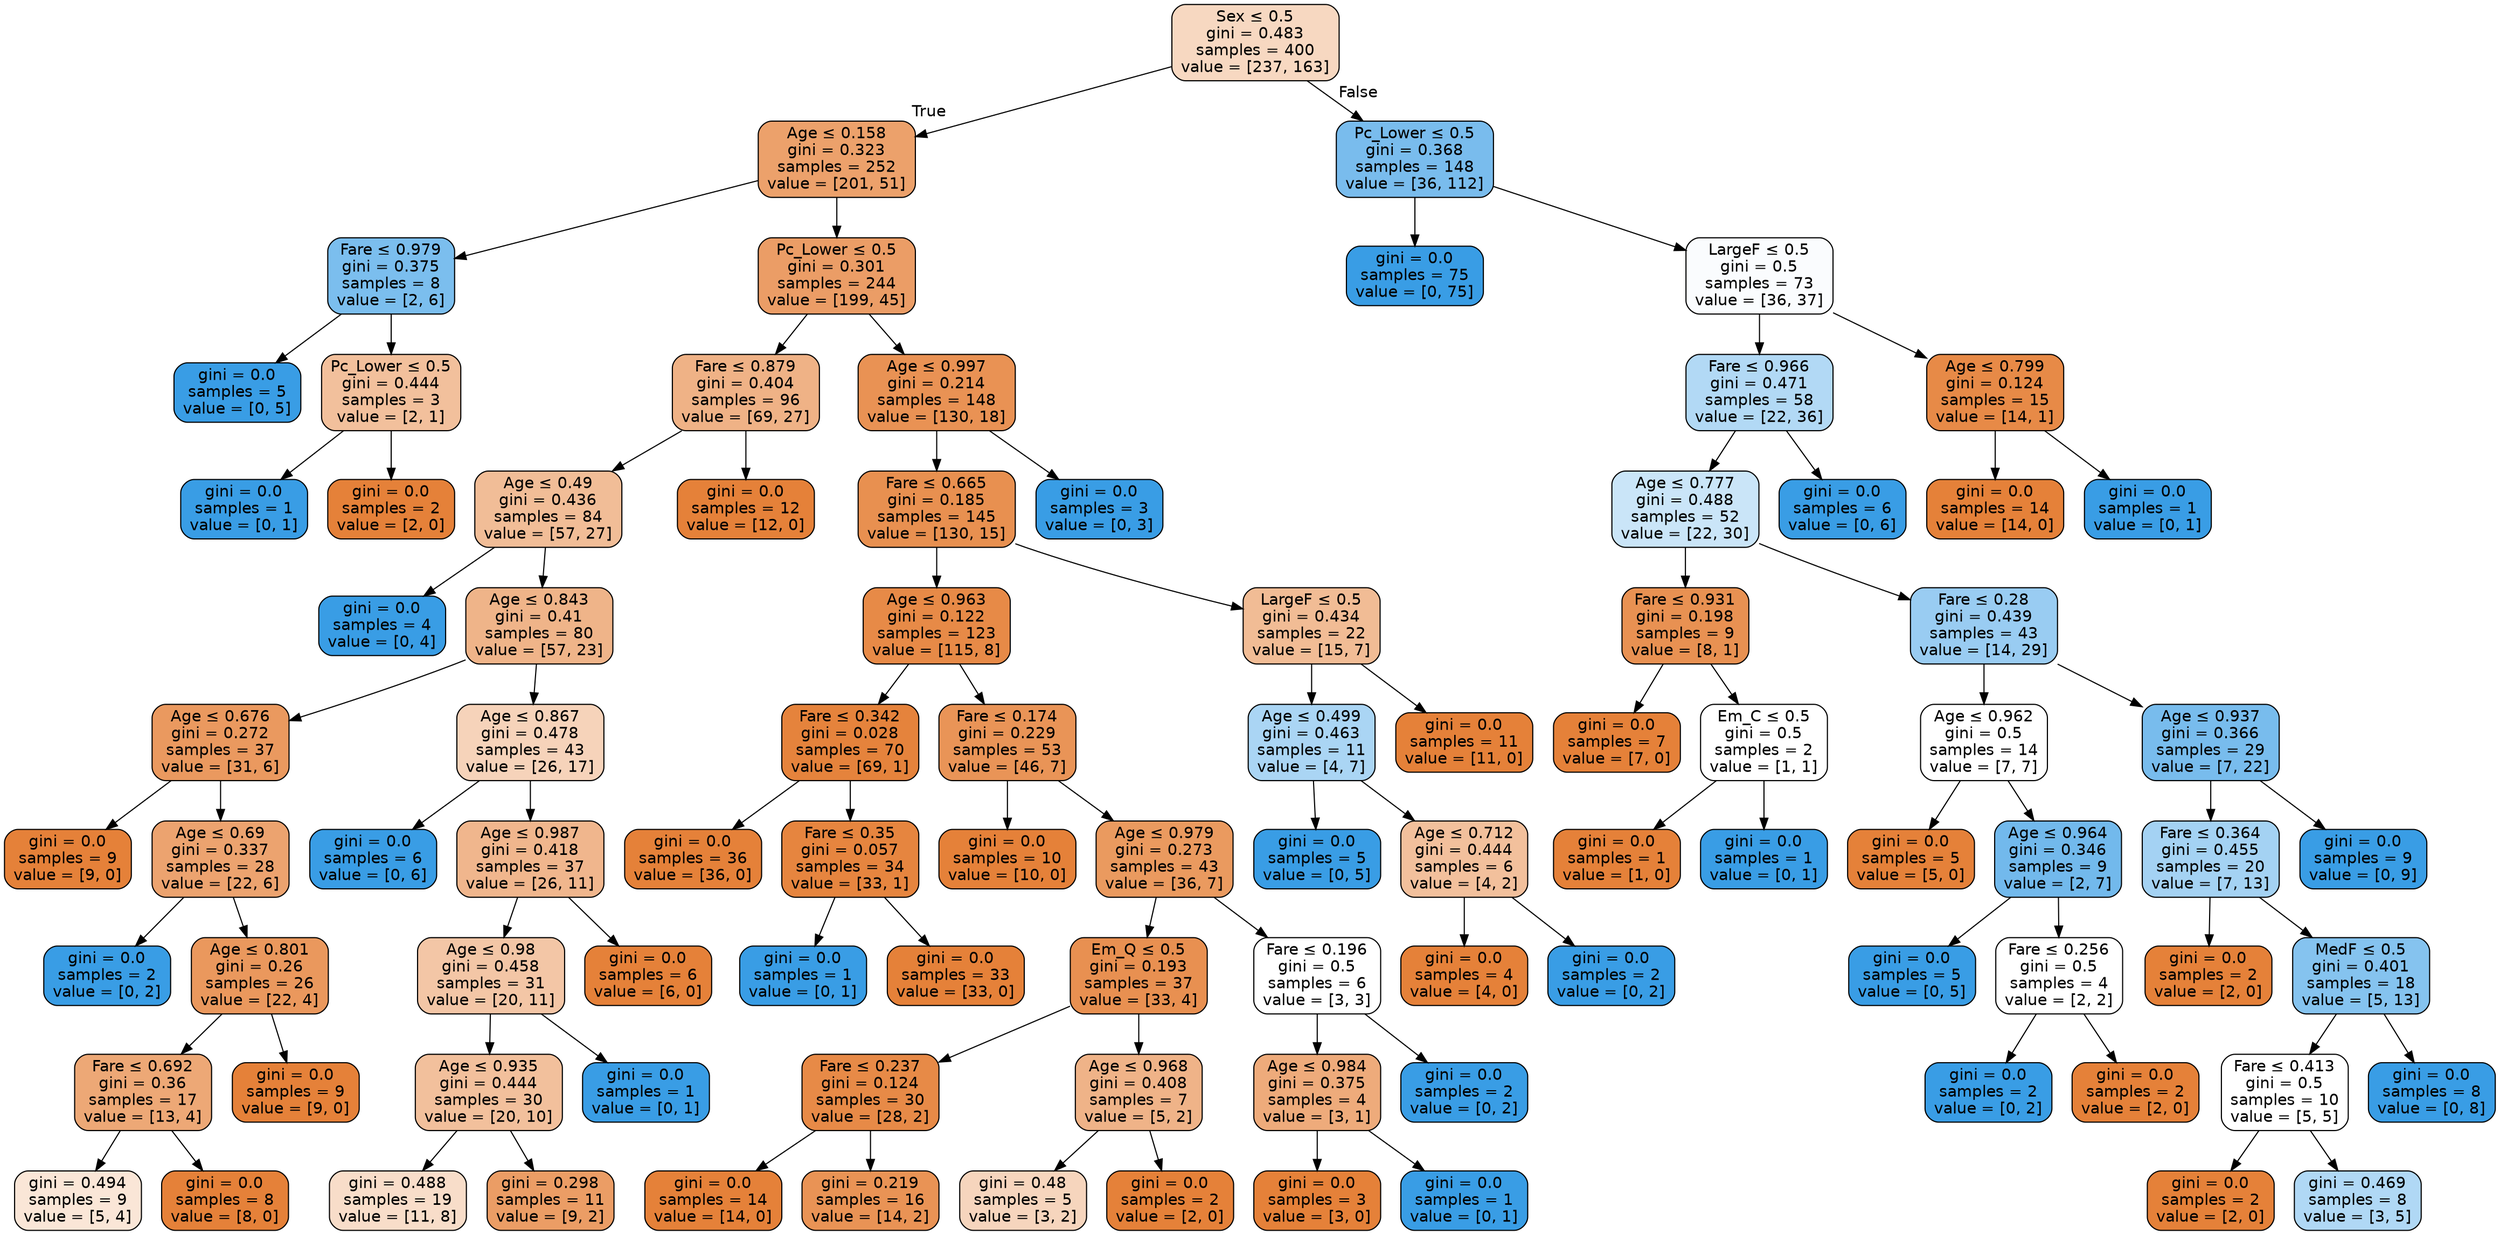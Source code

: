 digraph Tree {
node [shape=box, style="filled, rounded", color="black", fontname=helvetica] ;
edge [fontname=helvetica] ;
0 [label=<Sex &le; 0.5<br/>gini = 0.483<br/>samples = 400<br/>value = [237, 163]>, fillcolor="#f7d8c1"] ;
1 [label=<Age &le; 0.158<br/>gini = 0.323<br/>samples = 252<br/>value = [201, 51]>, fillcolor="#eca16b"] ;
0 -> 1 [labeldistance=2.5, labelangle=45, headlabel="True"] ;
2 [label=<Fare &le; 0.979<br/>gini = 0.375<br/>samples = 8<br/>value = [2, 6]>, fillcolor="#7bbeee"] ;
1 -> 2 ;
3 [label=<gini = 0.0<br/>samples = 5<br/>value = [0, 5]>, fillcolor="#399de5"] ;
2 -> 3 ;
4 [label=<Pc_Lower &le; 0.5<br/>gini = 0.444<br/>samples = 3<br/>value = [2, 1]>, fillcolor="#f2c09c"] ;
2 -> 4 ;
5 [label=<gini = 0.0<br/>samples = 1<br/>value = [0, 1]>, fillcolor="#399de5"] ;
4 -> 5 ;
6 [label=<gini = 0.0<br/>samples = 2<br/>value = [2, 0]>, fillcolor="#e58139"] ;
4 -> 6 ;
7 [label=<Pc_Lower &le; 0.5<br/>gini = 0.301<br/>samples = 244<br/>value = [199, 45]>, fillcolor="#eb9d66"] ;
1 -> 7 ;
8 [label=<Fare &le; 0.879<br/>gini = 0.404<br/>samples = 96<br/>value = [69, 27]>, fillcolor="#efb286"] ;
7 -> 8 ;
9 [label=<Age &le; 0.49<br/>gini = 0.436<br/>samples = 84<br/>value = [57, 27]>, fillcolor="#f1bd97"] ;
8 -> 9 ;
10 [label=<gini = 0.0<br/>samples = 4<br/>value = [0, 4]>, fillcolor="#399de5"] ;
9 -> 10 ;
11 [label=<Age &le; 0.843<br/>gini = 0.41<br/>samples = 80<br/>value = [57, 23]>, fillcolor="#efb489"] ;
9 -> 11 ;
12 [label=<Age &le; 0.676<br/>gini = 0.272<br/>samples = 37<br/>value = [31, 6]>, fillcolor="#ea995f"] ;
11 -> 12 ;
13 [label=<gini = 0.0<br/>samples = 9<br/>value = [9, 0]>, fillcolor="#e58139"] ;
12 -> 13 ;
14 [label=<Age &le; 0.69<br/>gini = 0.337<br/>samples = 28<br/>value = [22, 6]>, fillcolor="#eca36f"] ;
12 -> 14 ;
15 [label=<gini = 0.0<br/>samples = 2<br/>value = [0, 2]>, fillcolor="#399de5"] ;
14 -> 15 ;
16 [label=<Age &le; 0.801<br/>gini = 0.26<br/>samples = 26<br/>value = [22, 4]>, fillcolor="#ea985d"] ;
14 -> 16 ;
17 [label=<Fare &le; 0.692<br/>gini = 0.36<br/>samples = 17<br/>value = [13, 4]>, fillcolor="#eda876"] ;
16 -> 17 ;
18 [label=<gini = 0.494<br/>samples = 9<br/>value = [5, 4]>, fillcolor="#fae6d7"] ;
17 -> 18 ;
19 [label=<gini = 0.0<br/>samples = 8<br/>value = [8, 0]>, fillcolor="#e58139"] ;
17 -> 19 ;
20 [label=<gini = 0.0<br/>samples = 9<br/>value = [9, 0]>, fillcolor="#e58139"] ;
16 -> 20 ;
21 [label=<Age &le; 0.867<br/>gini = 0.478<br/>samples = 43<br/>value = [26, 17]>, fillcolor="#f6d3ba"] ;
11 -> 21 ;
22 [label=<gini = 0.0<br/>samples = 6<br/>value = [0, 6]>, fillcolor="#399de5"] ;
21 -> 22 ;
23 [label=<Age &le; 0.987<br/>gini = 0.418<br/>samples = 37<br/>value = [26, 11]>, fillcolor="#f0b68d"] ;
21 -> 23 ;
24 [label=<Age &le; 0.98<br/>gini = 0.458<br/>samples = 31<br/>value = [20, 11]>, fillcolor="#f3c6a6"] ;
23 -> 24 ;
25 [label=<Age &le; 0.935<br/>gini = 0.444<br/>samples = 30<br/>value = [20, 10]>, fillcolor="#f2c09c"] ;
24 -> 25 ;
26 [label=<gini = 0.488<br/>samples = 19<br/>value = [11, 8]>, fillcolor="#f8ddc9"] ;
25 -> 26 ;
27 [label=<gini = 0.298<br/>samples = 11<br/>value = [9, 2]>, fillcolor="#eb9d65"] ;
25 -> 27 ;
28 [label=<gini = 0.0<br/>samples = 1<br/>value = [0, 1]>, fillcolor="#399de5"] ;
24 -> 28 ;
29 [label=<gini = 0.0<br/>samples = 6<br/>value = [6, 0]>, fillcolor="#e58139"] ;
23 -> 29 ;
30 [label=<gini = 0.0<br/>samples = 12<br/>value = [12, 0]>, fillcolor="#e58139"] ;
8 -> 30 ;
31 [label=<Age &le; 0.997<br/>gini = 0.214<br/>samples = 148<br/>value = [130, 18]>, fillcolor="#e99254"] ;
7 -> 31 ;
32 [label=<Fare &le; 0.665<br/>gini = 0.185<br/>samples = 145<br/>value = [130, 15]>, fillcolor="#e89050"] ;
31 -> 32 ;
33 [label=<Age &le; 0.963<br/>gini = 0.122<br/>samples = 123<br/>value = [115, 8]>, fillcolor="#e78a47"] ;
32 -> 33 ;
34 [label=<Fare &le; 0.342<br/>gini = 0.028<br/>samples = 70<br/>value = [69, 1]>, fillcolor="#e5833c"] ;
33 -> 34 ;
35 [label=<gini = 0.0<br/>samples = 36<br/>value = [36, 0]>, fillcolor="#e58139"] ;
34 -> 35 ;
36 [label=<Fare &le; 0.35<br/>gini = 0.057<br/>samples = 34<br/>value = [33, 1]>, fillcolor="#e6853f"] ;
34 -> 36 ;
37 [label=<gini = 0.0<br/>samples = 1<br/>value = [0, 1]>, fillcolor="#399de5"] ;
36 -> 37 ;
38 [label=<gini = 0.0<br/>samples = 33<br/>value = [33, 0]>, fillcolor="#e58139"] ;
36 -> 38 ;
39 [label=<Fare &le; 0.174<br/>gini = 0.229<br/>samples = 53<br/>value = [46, 7]>, fillcolor="#e99457"] ;
33 -> 39 ;
40 [label=<gini = 0.0<br/>samples = 10<br/>value = [10, 0]>, fillcolor="#e58139"] ;
39 -> 40 ;
41 [label=<Age &le; 0.979<br/>gini = 0.273<br/>samples = 43<br/>value = [36, 7]>, fillcolor="#ea9a5f"] ;
39 -> 41 ;
42 [label=<Em_Q &le; 0.5<br/>gini = 0.193<br/>samples = 37<br/>value = [33, 4]>, fillcolor="#e89051"] ;
41 -> 42 ;
43 [label=<Fare &le; 0.237<br/>gini = 0.124<br/>samples = 30<br/>value = [28, 2]>, fillcolor="#e78a47"] ;
42 -> 43 ;
44 [label=<gini = 0.0<br/>samples = 14<br/>value = [14, 0]>, fillcolor="#e58139"] ;
43 -> 44 ;
45 [label=<gini = 0.219<br/>samples = 16<br/>value = [14, 2]>, fillcolor="#e99355"] ;
43 -> 45 ;
46 [label=<Age &le; 0.968<br/>gini = 0.408<br/>samples = 7<br/>value = [5, 2]>, fillcolor="#efb388"] ;
42 -> 46 ;
47 [label=<gini = 0.48<br/>samples = 5<br/>value = [3, 2]>, fillcolor="#f6d5bd"] ;
46 -> 47 ;
48 [label=<gini = 0.0<br/>samples = 2<br/>value = [2, 0]>, fillcolor="#e58139"] ;
46 -> 48 ;
49 [label=<Fare &le; 0.196<br/>gini = 0.5<br/>samples = 6<br/>value = [3, 3]>, fillcolor="#ffffff"] ;
41 -> 49 ;
50 [label=<Age &le; 0.984<br/>gini = 0.375<br/>samples = 4<br/>value = [3, 1]>, fillcolor="#eeab7b"] ;
49 -> 50 ;
51 [label=<gini = 0.0<br/>samples = 3<br/>value = [3, 0]>, fillcolor="#e58139"] ;
50 -> 51 ;
52 [label=<gini = 0.0<br/>samples = 1<br/>value = [0, 1]>, fillcolor="#399de5"] ;
50 -> 52 ;
53 [label=<gini = 0.0<br/>samples = 2<br/>value = [0, 2]>, fillcolor="#399de5"] ;
49 -> 53 ;
54 [label=<LargeF &le; 0.5<br/>gini = 0.434<br/>samples = 22<br/>value = [15, 7]>, fillcolor="#f1bc95"] ;
32 -> 54 ;
55 [label=<Age &le; 0.499<br/>gini = 0.463<br/>samples = 11<br/>value = [4, 7]>, fillcolor="#aad5f4"] ;
54 -> 55 ;
56 [label=<gini = 0.0<br/>samples = 5<br/>value = [0, 5]>, fillcolor="#399de5"] ;
55 -> 56 ;
57 [label=<Age &le; 0.712<br/>gini = 0.444<br/>samples = 6<br/>value = [4, 2]>, fillcolor="#f2c09c"] ;
55 -> 57 ;
58 [label=<gini = 0.0<br/>samples = 4<br/>value = [4, 0]>, fillcolor="#e58139"] ;
57 -> 58 ;
59 [label=<gini = 0.0<br/>samples = 2<br/>value = [0, 2]>, fillcolor="#399de5"] ;
57 -> 59 ;
60 [label=<gini = 0.0<br/>samples = 11<br/>value = [11, 0]>, fillcolor="#e58139"] ;
54 -> 60 ;
61 [label=<gini = 0.0<br/>samples = 3<br/>value = [0, 3]>, fillcolor="#399de5"] ;
31 -> 61 ;
62 [label=<Pc_Lower &le; 0.5<br/>gini = 0.368<br/>samples = 148<br/>value = [36, 112]>, fillcolor="#79bced"] ;
0 -> 62 [labeldistance=2.5, labelangle=-45, headlabel="False"] ;
63 [label=<gini = 0.0<br/>samples = 75<br/>value = [0, 75]>, fillcolor="#399de5"] ;
62 -> 63 ;
64 [label=<LargeF &le; 0.5<br/>gini = 0.5<br/>samples = 73<br/>value = [36, 37]>, fillcolor="#fafcfe"] ;
62 -> 64 ;
65 [label=<Fare &le; 0.966<br/>gini = 0.471<br/>samples = 58<br/>value = [22, 36]>, fillcolor="#b2d9f5"] ;
64 -> 65 ;
66 [label=<Age &le; 0.777<br/>gini = 0.488<br/>samples = 52<br/>value = [22, 30]>, fillcolor="#cae5f8"] ;
65 -> 66 ;
67 [label=<Fare &le; 0.931<br/>gini = 0.198<br/>samples = 9<br/>value = [8, 1]>, fillcolor="#e89152"] ;
66 -> 67 ;
68 [label=<gini = 0.0<br/>samples = 7<br/>value = [7, 0]>, fillcolor="#e58139"] ;
67 -> 68 ;
69 [label=<Em_C &le; 0.5<br/>gini = 0.5<br/>samples = 2<br/>value = [1, 1]>, fillcolor="#ffffff"] ;
67 -> 69 ;
70 [label=<gini = 0.0<br/>samples = 1<br/>value = [1, 0]>, fillcolor="#e58139"] ;
69 -> 70 ;
71 [label=<gini = 0.0<br/>samples = 1<br/>value = [0, 1]>, fillcolor="#399de5"] ;
69 -> 71 ;
72 [label=<Fare &le; 0.28<br/>gini = 0.439<br/>samples = 43<br/>value = [14, 29]>, fillcolor="#99ccf2"] ;
66 -> 72 ;
73 [label=<Age &le; 0.962<br/>gini = 0.5<br/>samples = 14<br/>value = [7, 7]>, fillcolor="#ffffff"] ;
72 -> 73 ;
74 [label=<gini = 0.0<br/>samples = 5<br/>value = [5, 0]>, fillcolor="#e58139"] ;
73 -> 74 ;
75 [label=<Age &le; 0.964<br/>gini = 0.346<br/>samples = 9<br/>value = [2, 7]>, fillcolor="#72b9ec"] ;
73 -> 75 ;
76 [label=<gini = 0.0<br/>samples = 5<br/>value = [0, 5]>, fillcolor="#399de5"] ;
75 -> 76 ;
77 [label=<Fare &le; 0.256<br/>gini = 0.5<br/>samples = 4<br/>value = [2, 2]>, fillcolor="#ffffff"] ;
75 -> 77 ;
78 [label=<gini = 0.0<br/>samples = 2<br/>value = [0, 2]>, fillcolor="#399de5"] ;
77 -> 78 ;
79 [label=<gini = 0.0<br/>samples = 2<br/>value = [2, 0]>, fillcolor="#e58139"] ;
77 -> 79 ;
80 [label=<Age &le; 0.937<br/>gini = 0.366<br/>samples = 29<br/>value = [7, 22]>, fillcolor="#78bced"] ;
72 -> 80 ;
81 [label=<Fare &le; 0.364<br/>gini = 0.455<br/>samples = 20<br/>value = [7, 13]>, fillcolor="#a4d2f3"] ;
80 -> 81 ;
82 [label=<gini = 0.0<br/>samples = 2<br/>value = [2, 0]>, fillcolor="#e58139"] ;
81 -> 82 ;
83 [label=<MedF &le; 0.5<br/>gini = 0.401<br/>samples = 18<br/>value = [5, 13]>, fillcolor="#85c3ef"] ;
81 -> 83 ;
84 [label=<Fare &le; 0.413<br/>gini = 0.5<br/>samples = 10<br/>value = [5, 5]>, fillcolor="#ffffff"] ;
83 -> 84 ;
85 [label=<gini = 0.0<br/>samples = 2<br/>value = [2, 0]>, fillcolor="#e58139"] ;
84 -> 85 ;
86 [label=<gini = 0.469<br/>samples = 8<br/>value = [3, 5]>, fillcolor="#b0d8f5"] ;
84 -> 86 ;
87 [label=<gini = 0.0<br/>samples = 8<br/>value = [0, 8]>, fillcolor="#399de5"] ;
83 -> 87 ;
88 [label=<gini = 0.0<br/>samples = 9<br/>value = [0, 9]>, fillcolor="#399de5"] ;
80 -> 88 ;
89 [label=<gini = 0.0<br/>samples = 6<br/>value = [0, 6]>, fillcolor="#399de5"] ;
65 -> 89 ;
90 [label=<Age &le; 0.799<br/>gini = 0.124<br/>samples = 15<br/>value = [14, 1]>, fillcolor="#e78a47"] ;
64 -> 90 ;
91 [label=<gini = 0.0<br/>samples = 14<br/>value = [14, 0]>, fillcolor="#e58139"] ;
90 -> 91 ;
92 [label=<gini = 0.0<br/>samples = 1<br/>value = [0, 1]>, fillcolor="#399de5"] ;
90 -> 92 ;
}